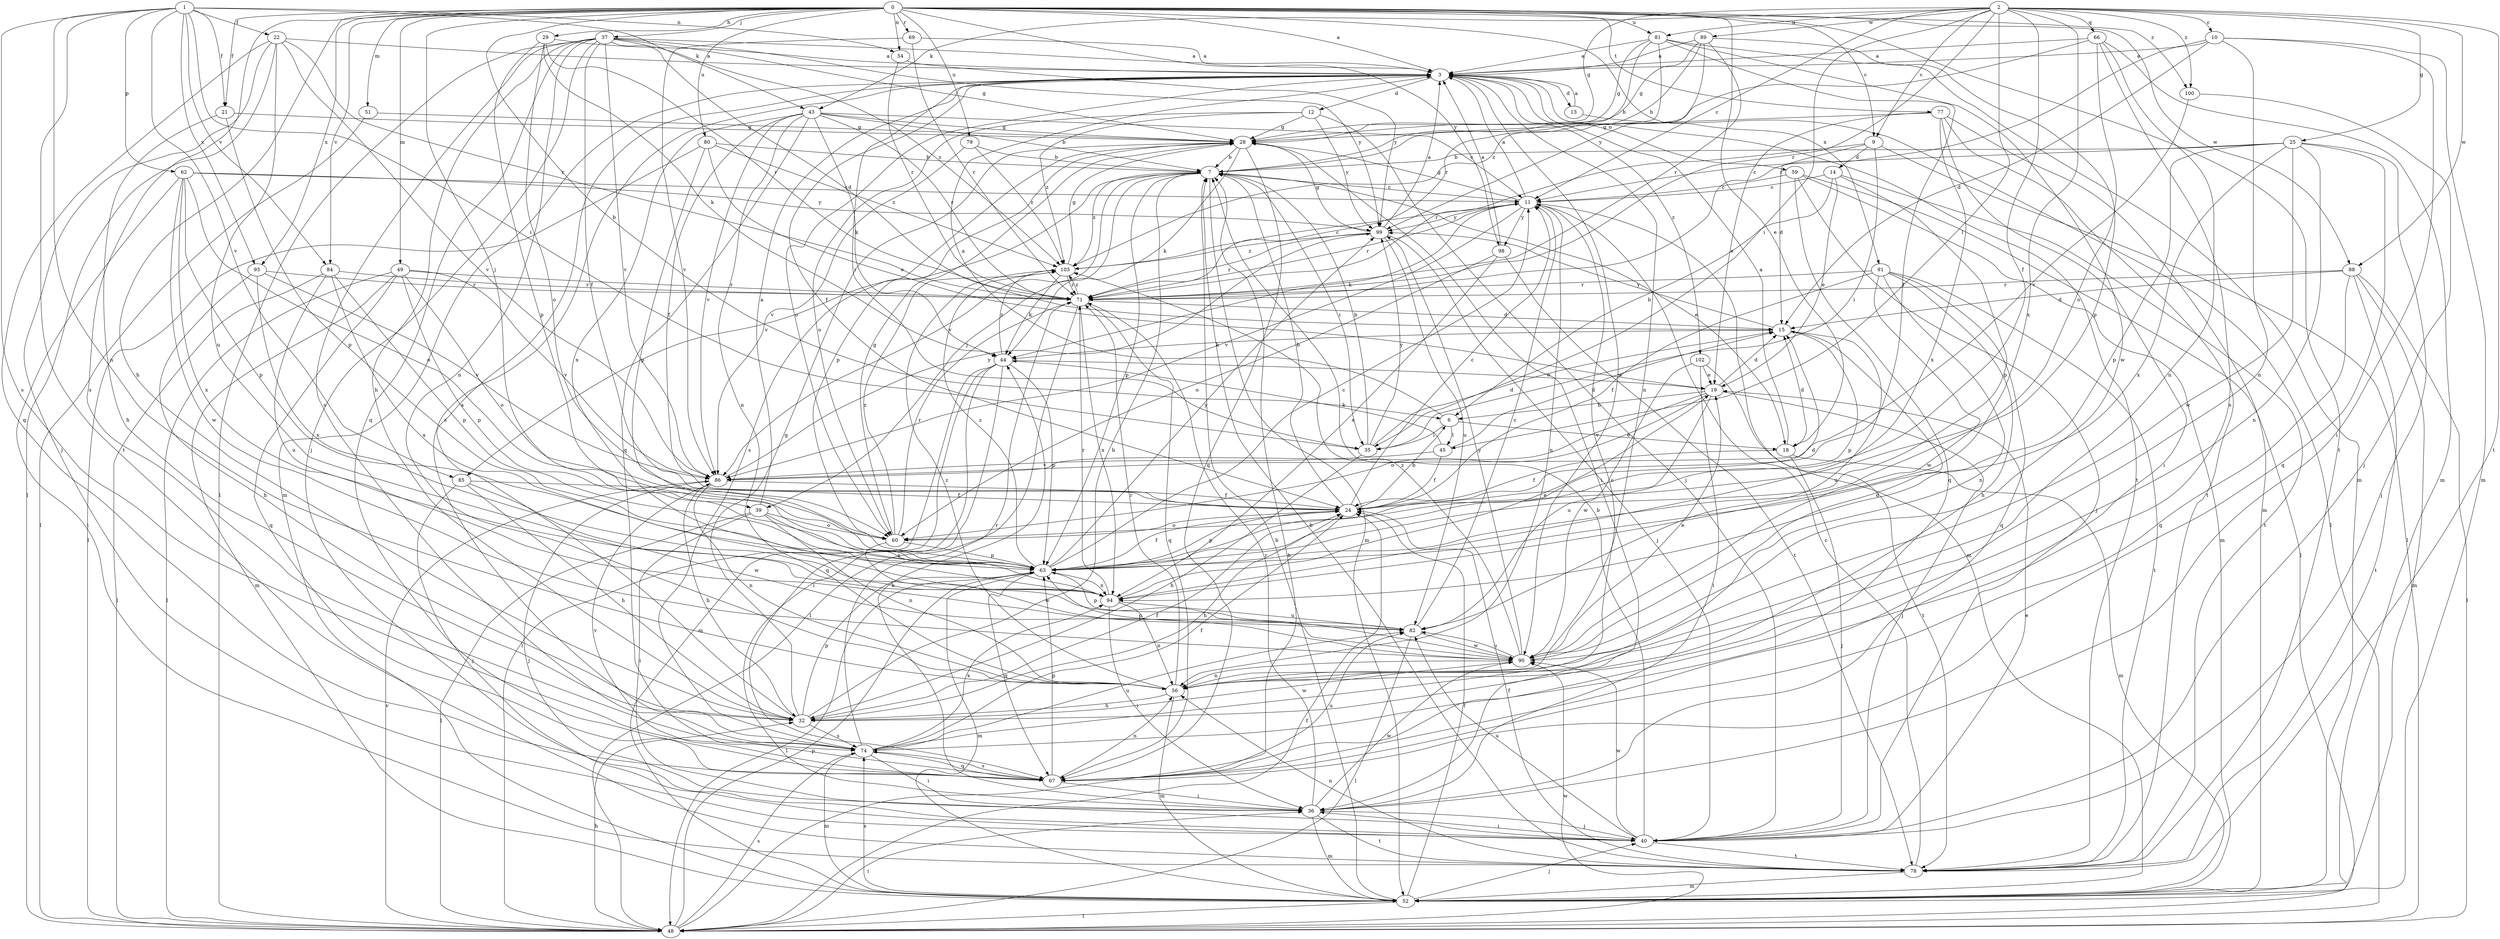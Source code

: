 strict digraph  {
0;
1;
2;
3;
6;
7;
9;
10;
11;
12;
13;
14;
15;
18;
19;
21;
22;
24;
25;
28;
29;
32;
35;
36;
37;
39;
40;
43;
44;
45;
48;
49;
51;
52;
54;
56;
59;
60;
62;
63;
66;
67;
69;
71;
74;
77;
78;
79;
80;
81;
82;
84;
85;
86;
88;
89;
90;
91;
93;
94;
98;
99;
100;
102;
103;
0 -> 3  [label=a];
0 -> 6  [label=b];
0 -> 9  [label=c];
0 -> 18  [label=e];
0 -> 21  [label=f];
0 -> 29  [label=h];
0 -> 32  [label=h];
0 -> 37  [label=j];
0 -> 39  [label=j];
0 -> 49  [label=m];
0 -> 51  [label=m];
0 -> 54  [label=n];
0 -> 69  [label=r];
0 -> 74  [label=s];
0 -> 77  [label=t];
0 -> 78  [label=t];
0 -> 79  [label=u];
0 -> 80  [label=u];
0 -> 81  [label=u];
0 -> 84  [label=v];
0 -> 88  [label=w];
0 -> 91  [label=x];
0 -> 93  [label=x];
0 -> 98  [label=y];
0 -> 100  [label=z];
1 -> 21  [label=f];
1 -> 22  [label=f];
1 -> 35  [label=i];
1 -> 43  [label=k];
1 -> 54  [label=n];
1 -> 56  [label=n];
1 -> 62  [label=p];
1 -> 74  [label=s];
1 -> 78  [label=t];
1 -> 84  [label=v];
1 -> 85  [label=v];
1 -> 93  [label=x];
2 -> 9  [label=c];
2 -> 10  [label=c];
2 -> 11  [label=c];
2 -> 24  [label=f];
2 -> 25  [label=g];
2 -> 28  [label=g];
2 -> 35  [label=i];
2 -> 43  [label=k];
2 -> 45  [label=l];
2 -> 66  [label=q];
2 -> 71  [label=r];
2 -> 78  [label=t];
2 -> 81  [label=u];
2 -> 88  [label=w];
2 -> 89  [label=w];
2 -> 94  [label=x];
2 -> 100  [label=z];
3 -> 12  [label=d];
3 -> 13  [label=d];
3 -> 24  [label=f];
3 -> 35  [label=i];
3 -> 52  [label=m];
3 -> 56  [label=n];
3 -> 59  [label=o];
3 -> 60  [label=o];
3 -> 74  [label=s];
3 -> 78  [label=t];
3 -> 90  [label=w];
3 -> 102  [label=z];
6 -> 3  [label=a];
6 -> 18  [label=e];
6 -> 35  [label=i];
6 -> 45  [label=l];
7 -> 11  [label=c];
7 -> 18  [label=e];
7 -> 35  [label=i];
7 -> 39  [label=j];
7 -> 52  [label=m];
7 -> 63  [label=p];
7 -> 85  [label=v];
7 -> 86  [label=v];
7 -> 103  [label=z];
9 -> 14  [label=d];
9 -> 15  [label=d];
9 -> 35  [label=i];
9 -> 48  [label=l];
9 -> 71  [label=r];
10 -> 3  [label=a];
10 -> 15  [label=d];
10 -> 36  [label=i];
10 -> 52  [label=m];
10 -> 56  [label=n];
10 -> 71  [label=r];
11 -> 3  [label=a];
11 -> 28  [label=g];
11 -> 44  [label=k];
11 -> 52  [label=m];
11 -> 56  [label=n];
11 -> 71  [label=r];
11 -> 86  [label=v];
11 -> 98  [label=y];
11 -> 99  [label=y];
12 -> 28  [label=g];
12 -> 40  [label=j];
12 -> 60  [label=o];
12 -> 99  [label=y];
12 -> 103  [label=z];
13 -> 3  [label=a];
13 -> 48  [label=l];
14 -> 6  [label=b];
14 -> 11  [label=c];
14 -> 19  [label=e];
14 -> 63  [label=p];
14 -> 78  [label=t];
15 -> 44  [label=k];
15 -> 63  [label=p];
15 -> 82  [label=u];
15 -> 99  [label=y];
18 -> 3  [label=a];
18 -> 15  [label=d];
18 -> 24  [label=f];
18 -> 40  [label=j];
18 -> 52  [label=m];
19 -> 6  [label=b];
19 -> 15  [label=d];
19 -> 40  [label=j];
19 -> 60  [label=o];
19 -> 82  [label=u];
19 -> 86  [label=v];
21 -> 28  [label=g];
21 -> 32  [label=h];
21 -> 63  [label=p];
22 -> 3  [label=a];
22 -> 40  [label=j];
22 -> 48  [label=l];
22 -> 67  [label=q];
22 -> 71  [label=r];
22 -> 82  [label=u];
22 -> 86  [label=v];
24 -> 6  [label=b];
24 -> 7  [label=b];
24 -> 11  [label=c];
24 -> 32  [label=h];
24 -> 60  [label=o];
24 -> 63  [label=p];
25 -> 7  [label=b];
25 -> 11  [label=c];
25 -> 40  [label=j];
25 -> 56  [label=n];
25 -> 63  [label=p];
25 -> 67  [label=q];
25 -> 90  [label=w];
25 -> 94  [label=x];
28 -> 7  [label=b];
28 -> 36  [label=i];
28 -> 44  [label=k];
28 -> 63  [label=p];
28 -> 67  [label=q];
28 -> 74  [label=s];
29 -> 3  [label=a];
29 -> 44  [label=k];
29 -> 60  [label=o];
29 -> 63  [label=p];
29 -> 71  [label=r];
32 -> 3  [label=a];
32 -> 7  [label=b];
32 -> 24  [label=f];
32 -> 28  [label=g];
32 -> 63  [label=p];
32 -> 74  [label=s];
32 -> 90  [label=w];
35 -> 7  [label=b];
35 -> 15  [label=d];
35 -> 32  [label=h];
35 -> 99  [label=y];
36 -> 40  [label=j];
36 -> 44  [label=k];
36 -> 52  [label=m];
36 -> 71  [label=r];
36 -> 78  [label=t];
36 -> 90  [label=w];
37 -> 3  [label=a];
37 -> 15  [label=d];
37 -> 24  [label=f];
37 -> 28  [label=g];
37 -> 32  [label=h];
37 -> 40  [label=j];
37 -> 48  [label=l];
37 -> 56  [label=n];
37 -> 67  [label=q];
37 -> 74  [label=s];
37 -> 86  [label=v];
37 -> 99  [label=y];
37 -> 103  [label=z];
39 -> 3  [label=a];
39 -> 36  [label=i];
39 -> 48  [label=l];
39 -> 56  [label=n];
39 -> 60  [label=o];
39 -> 94  [label=x];
40 -> 7  [label=b];
40 -> 19  [label=e];
40 -> 36  [label=i];
40 -> 78  [label=t];
40 -> 82  [label=u];
40 -> 90  [label=w];
43 -> 7  [label=b];
43 -> 11  [label=c];
43 -> 24  [label=f];
43 -> 28  [label=g];
43 -> 44  [label=k];
43 -> 56  [label=n];
43 -> 67  [label=q];
43 -> 71  [label=r];
43 -> 86  [label=v];
43 -> 94  [label=x];
44 -> 19  [label=e];
44 -> 36  [label=i];
44 -> 48  [label=l];
44 -> 52  [label=m];
44 -> 63  [label=p];
44 -> 67  [label=q];
44 -> 103  [label=z];
45 -> 15  [label=d];
45 -> 24  [label=f];
45 -> 44  [label=k];
45 -> 86  [label=v];
48 -> 7  [label=b];
48 -> 24  [label=f];
48 -> 32  [label=h];
48 -> 36  [label=i];
48 -> 63  [label=p];
48 -> 74  [label=s];
48 -> 86  [label=v];
48 -> 90  [label=w];
49 -> 48  [label=l];
49 -> 52  [label=m];
49 -> 60  [label=o];
49 -> 63  [label=p];
49 -> 67  [label=q];
49 -> 71  [label=r];
49 -> 86  [label=v];
51 -> 28  [label=g];
51 -> 48  [label=l];
52 -> 7  [label=b];
52 -> 24  [label=f];
52 -> 40  [label=j];
52 -> 48  [label=l];
52 -> 74  [label=s];
54 -> 71  [label=r];
54 -> 99  [label=y];
56 -> 32  [label=h];
56 -> 52  [label=m];
56 -> 71  [label=r];
56 -> 103  [label=z];
59 -> 11  [label=c];
59 -> 40  [label=j];
59 -> 48  [label=l];
59 -> 52  [label=m];
59 -> 67  [label=q];
60 -> 28  [label=g];
60 -> 63  [label=p];
60 -> 71  [label=r];
60 -> 90  [label=w];
60 -> 103  [label=z];
62 -> 11  [label=c];
62 -> 60  [label=o];
62 -> 63  [label=p];
62 -> 78  [label=t];
62 -> 90  [label=w];
62 -> 94  [label=x];
62 -> 99  [label=y];
63 -> 11  [label=c];
63 -> 15  [label=d];
63 -> 24  [label=f];
63 -> 48  [label=l];
63 -> 52  [label=m];
63 -> 67  [label=q];
63 -> 94  [label=x];
63 -> 99  [label=y];
63 -> 103  [label=z];
66 -> 3  [label=a];
66 -> 52  [label=m];
66 -> 56  [label=n];
66 -> 60  [label=o];
66 -> 74  [label=s];
66 -> 103  [label=z];
67 -> 36  [label=i];
67 -> 56  [label=n];
67 -> 63  [label=p];
67 -> 74  [label=s];
67 -> 82  [label=u];
67 -> 86  [label=v];
69 -> 3  [label=a];
69 -> 71  [label=r];
69 -> 86  [label=v];
71 -> 15  [label=d];
71 -> 48  [label=l];
71 -> 67  [label=q];
71 -> 94  [label=x];
71 -> 103  [label=z];
74 -> 11  [label=c];
74 -> 24  [label=f];
74 -> 36  [label=i];
74 -> 52  [label=m];
74 -> 67  [label=q];
74 -> 71  [label=r];
74 -> 82  [label=u];
74 -> 94  [label=x];
77 -> 19  [label=e];
77 -> 28  [label=g];
77 -> 36  [label=i];
77 -> 52  [label=m];
77 -> 78  [label=t];
77 -> 94  [label=x];
78 -> 7  [label=b];
78 -> 11  [label=c];
78 -> 24  [label=f];
78 -> 52  [label=m];
78 -> 56  [label=n];
79 -> 7  [label=b];
79 -> 86  [label=v];
79 -> 103  [label=z];
80 -> 7  [label=b];
80 -> 19  [label=e];
80 -> 48  [label=l];
80 -> 63  [label=p];
80 -> 103  [label=z];
81 -> 3  [label=a];
81 -> 7  [label=b];
81 -> 24  [label=f];
81 -> 28  [label=g];
81 -> 52  [label=m];
81 -> 71  [label=r];
81 -> 90  [label=w];
82 -> 11  [label=c];
82 -> 48  [label=l];
82 -> 63  [label=p];
82 -> 90  [label=w];
84 -> 48  [label=l];
84 -> 63  [label=p];
84 -> 71  [label=r];
84 -> 82  [label=u];
84 -> 94  [label=x];
85 -> 24  [label=f];
85 -> 32  [label=h];
85 -> 40  [label=j];
85 -> 90  [label=w];
86 -> 24  [label=f];
86 -> 32  [label=h];
86 -> 40  [label=j];
86 -> 56  [label=n];
86 -> 99  [label=y];
88 -> 15  [label=d];
88 -> 48  [label=l];
88 -> 52  [label=m];
88 -> 67  [label=q];
88 -> 71  [label=r];
88 -> 78  [label=t];
89 -> 3  [label=a];
89 -> 7  [label=b];
89 -> 28  [label=g];
89 -> 63  [label=p];
89 -> 71  [label=r];
89 -> 99  [label=y];
90 -> 15  [label=d];
90 -> 19  [label=e];
90 -> 56  [label=n];
90 -> 63  [label=p];
90 -> 82  [label=u];
90 -> 99  [label=y];
90 -> 103  [label=z];
91 -> 24  [label=f];
91 -> 32  [label=h];
91 -> 56  [label=n];
91 -> 67  [label=q];
91 -> 71  [label=r];
91 -> 78  [label=t];
91 -> 90  [label=w];
93 -> 32  [label=h];
93 -> 71  [label=r];
93 -> 86  [label=v];
93 -> 94  [label=x];
94 -> 19  [label=e];
94 -> 36  [label=i];
94 -> 56  [label=n];
94 -> 71  [label=r];
94 -> 82  [label=u];
98 -> 3  [label=a];
98 -> 60  [label=o];
98 -> 78  [label=t];
98 -> 94  [label=x];
99 -> 3  [label=a];
99 -> 28  [label=g];
99 -> 40  [label=j];
99 -> 71  [label=r];
99 -> 82  [label=u];
99 -> 103  [label=z];
100 -> 40  [label=j];
100 -> 86  [label=v];
102 -> 19  [label=e];
102 -> 36  [label=i];
102 -> 78  [label=t];
102 -> 90  [label=w];
103 -> 11  [label=c];
103 -> 28  [label=g];
103 -> 44  [label=k];
103 -> 71  [label=r];
}
